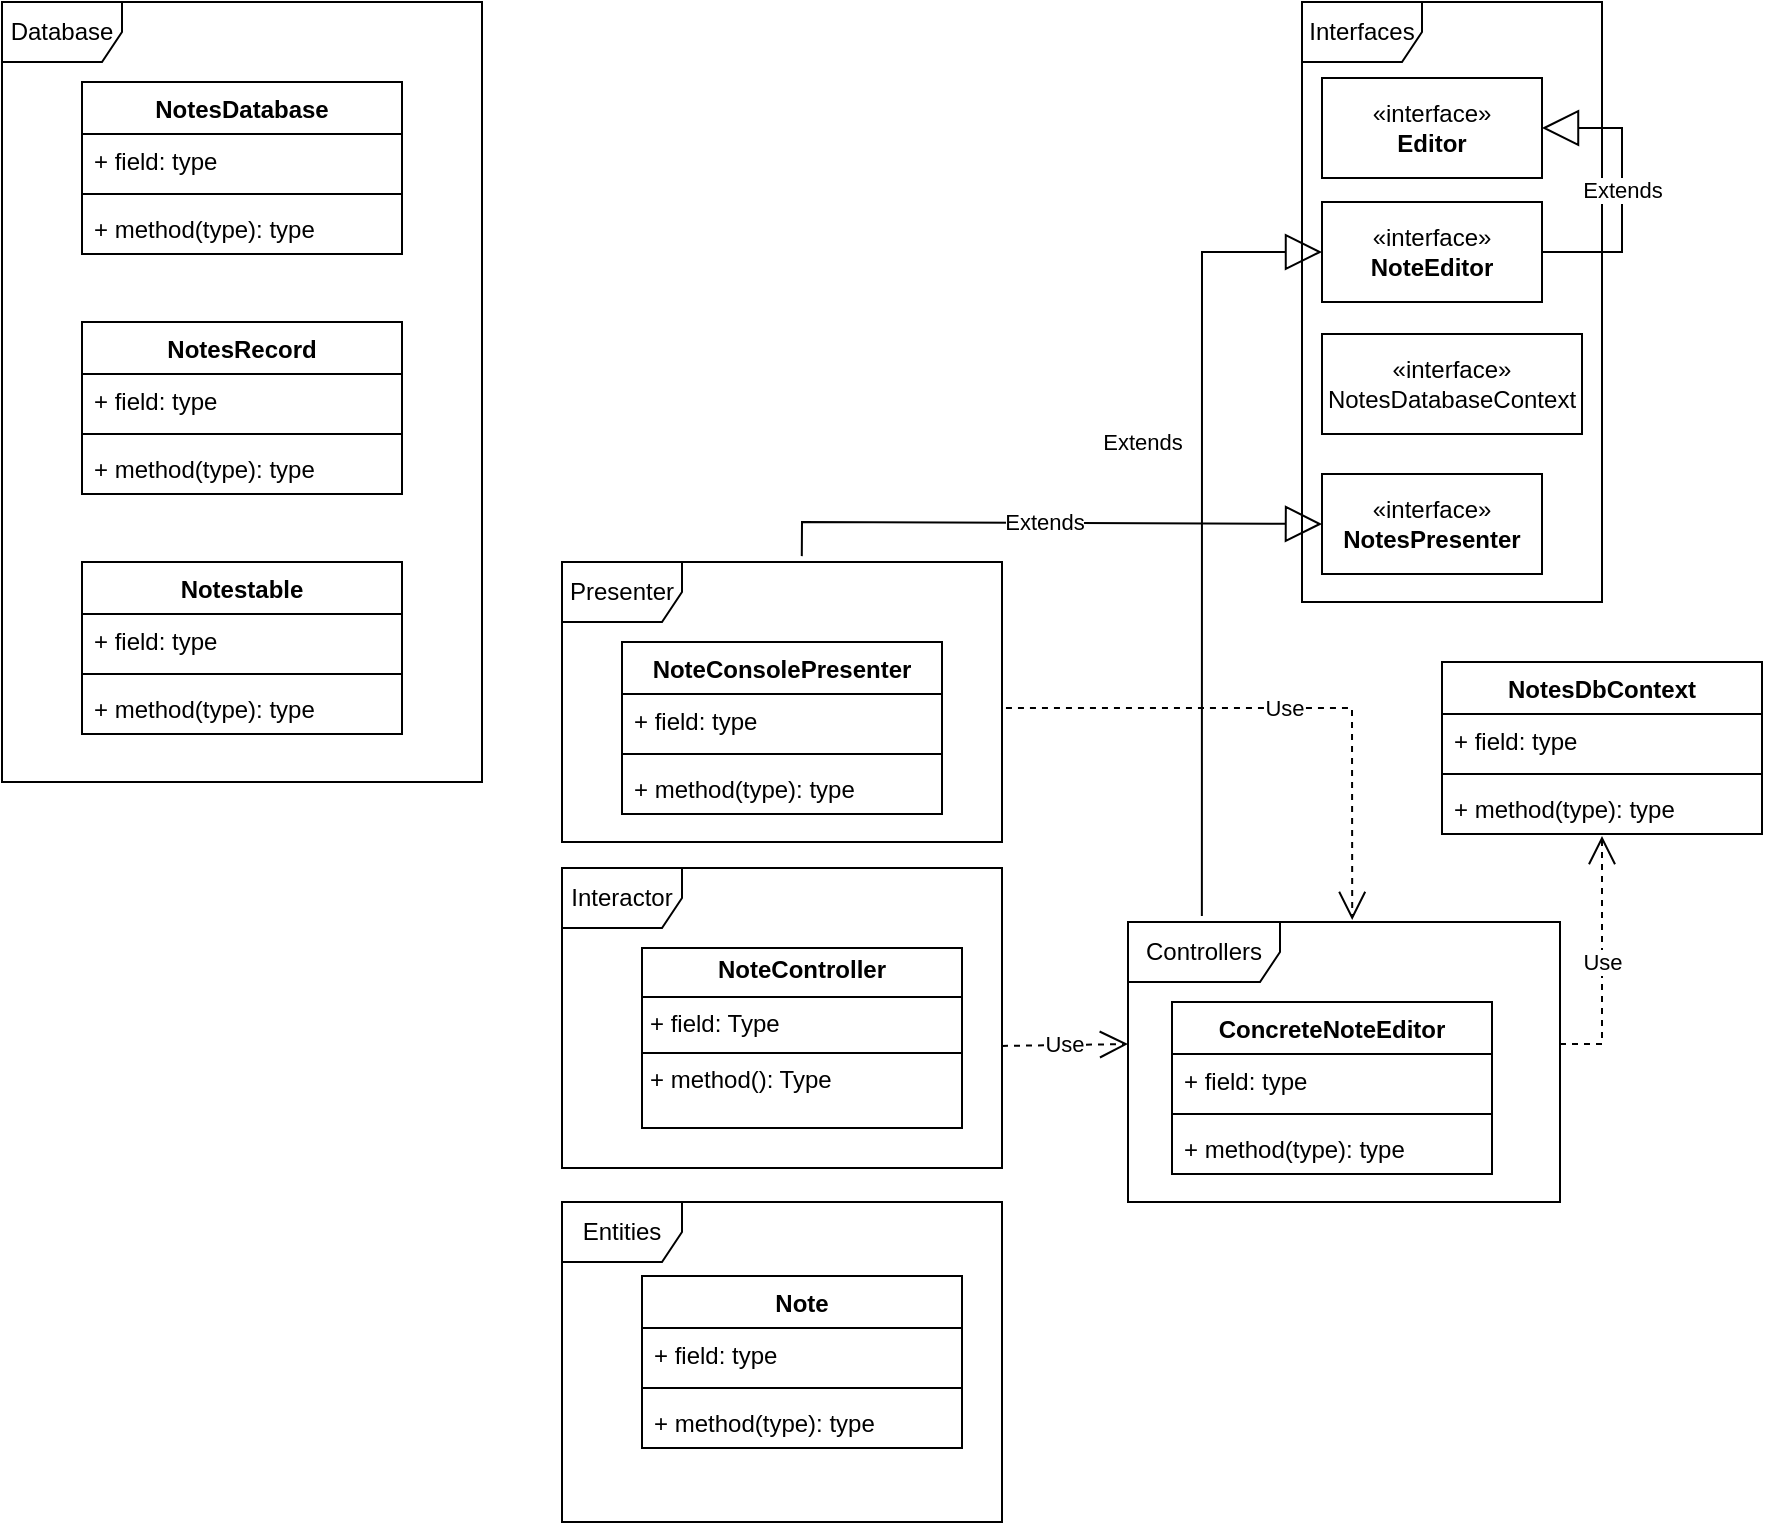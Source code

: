 <mxfile version="24.7.17">
  <diagram name="Страница — 1" id="LOQRzb311JnGofg10nae">
    <mxGraphModel dx="1098" dy="828" grid="1" gridSize="10" guides="1" tooltips="1" connect="1" arrows="1" fold="1" page="1" pageScale="1" pageWidth="827" pageHeight="1169" math="0" shadow="0">
      <root>
        <mxCell id="0" />
        <mxCell id="1" parent="0" />
        <mxCell id="NtbO2HYrtQf--sDhEYxT-1" value="NotesDatabase" style="swimlane;fontStyle=1;align=center;verticalAlign=top;childLayout=stackLayout;horizontal=1;startSize=26;horizontalStack=0;resizeParent=1;resizeParentMax=0;resizeLast=0;collapsible=1;marginBottom=0;whiteSpace=wrap;html=1;" vertex="1" parent="1">
          <mxGeometry x="40" y="40" width="160" height="86" as="geometry" />
        </mxCell>
        <mxCell id="NtbO2HYrtQf--sDhEYxT-2" value="+ field: type" style="text;strokeColor=none;fillColor=none;align=left;verticalAlign=top;spacingLeft=4;spacingRight=4;overflow=hidden;rotatable=0;points=[[0,0.5],[1,0.5]];portConstraint=eastwest;whiteSpace=wrap;html=1;" vertex="1" parent="NtbO2HYrtQf--sDhEYxT-1">
          <mxGeometry y="26" width="160" height="26" as="geometry" />
        </mxCell>
        <mxCell id="NtbO2HYrtQf--sDhEYxT-3" value="" style="line;strokeWidth=1;fillColor=none;align=left;verticalAlign=middle;spacingTop=-1;spacingLeft=3;spacingRight=3;rotatable=0;labelPosition=right;points=[];portConstraint=eastwest;strokeColor=inherit;" vertex="1" parent="NtbO2HYrtQf--sDhEYxT-1">
          <mxGeometry y="52" width="160" height="8" as="geometry" />
        </mxCell>
        <mxCell id="NtbO2HYrtQf--sDhEYxT-4" value="+ method(type): type" style="text;strokeColor=none;fillColor=none;align=left;verticalAlign=top;spacingLeft=4;spacingRight=4;overflow=hidden;rotatable=0;points=[[0,0.5],[1,0.5]];portConstraint=eastwest;whiteSpace=wrap;html=1;" vertex="1" parent="NtbO2HYrtQf--sDhEYxT-1">
          <mxGeometry y="60" width="160" height="26" as="geometry" />
        </mxCell>
        <mxCell id="NtbO2HYrtQf--sDhEYxT-5" value="NotesRecord" style="swimlane;fontStyle=1;align=center;verticalAlign=top;childLayout=stackLayout;horizontal=1;startSize=26;horizontalStack=0;resizeParent=1;resizeParentMax=0;resizeLast=0;collapsible=1;marginBottom=0;whiteSpace=wrap;html=1;" vertex="1" parent="1">
          <mxGeometry x="40" y="160" width="160" height="86" as="geometry" />
        </mxCell>
        <mxCell id="NtbO2HYrtQf--sDhEYxT-6" value="+ field: type" style="text;strokeColor=none;fillColor=none;align=left;verticalAlign=top;spacingLeft=4;spacingRight=4;overflow=hidden;rotatable=0;points=[[0,0.5],[1,0.5]];portConstraint=eastwest;whiteSpace=wrap;html=1;" vertex="1" parent="NtbO2HYrtQf--sDhEYxT-5">
          <mxGeometry y="26" width="160" height="26" as="geometry" />
        </mxCell>
        <mxCell id="NtbO2HYrtQf--sDhEYxT-7" value="" style="line;strokeWidth=1;fillColor=none;align=left;verticalAlign=middle;spacingTop=-1;spacingLeft=3;spacingRight=3;rotatable=0;labelPosition=right;points=[];portConstraint=eastwest;strokeColor=inherit;" vertex="1" parent="NtbO2HYrtQf--sDhEYxT-5">
          <mxGeometry y="52" width="160" height="8" as="geometry" />
        </mxCell>
        <mxCell id="NtbO2HYrtQf--sDhEYxT-8" value="+ method(type): type" style="text;strokeColor=none;fillColor=none;align=left;verticalAlign=top;spacingLeft=4;spacingRight=4;overflow=hidden;rotatable=0;points=[[0,0.5],[1,0.5]];portConstraint=eastwest;whiteSpace=wrap;html=1;" vertex="1" parent="NtbO2HYrtQf--sDhEYxT-5">
          <mxGeometry y="60" width="160" height="26" as="geometry" />
        </mxCell>
        <mxCell id="NtbO2HYrtQf--sDhEYxT-9" value="Notestable" style="swimlane;fontStyle=1;align=center;verticalAlign=top;childLayout=stackLayout;horizontal=1;startSize=26;horizontalStack=0;resizeParent=1;resizeParentMax=0;resizeLast=0;collapsible=1;marginBottom=0;whiteSpace=wrap;html=1;" vertex="1" parent="1">
          <mxGeometry x="40" y="280" width="160" height="86" as="geometry" />
        </mxCell>
        <mxCell id="NtbO2HYrtQf--sDhEYxT-10" value="+ field: type" style="text;strokeColor=none;fillColor=none;align=left;verticalAlign=top;spacingLeft=4;spacingRight=4;overflow=hidden;rotatable=0;points=[[0,0.5],[1,0.5]];portConstraint=eastwest;whiteSpace=wrap;html=1;" vertex="1" parent="NtbO2HYrtQf--sDhEYxT-9">
          <mxGeometry y="26" width="160" height="26" as="geometry" />
        </mxCell>
        <mxCell id="NtbO2HYrtQf--sDhEYxT-11" value="" style="line;strokeWidth=1;fillColor=none;align=left;verticalAlign=middle;spacingTop=-1;spacingLeft=3;spacingRight=3;rotatable=0;labelPosition=right;points=[];portConstraint=eastwest;strokeColor=inherit;" vertex="1" parent="NtbO2HYrtQf--sDhEYxT-9">
          <mxGeometry y="52" width="160" height="8" as="geometry" />
        </mxCell>
        <mxCell id="NtbO2HYrtQf--sDhEYxT-12" value="+ method(type): type" style="text;strokeColor=none;fillColor=none;align=left;verticalAlign=top;spacingLeft=4;spacingRight=4;overflow=hidden;rotatable=0;points=[[0,0.5],[1,0.5]];portConstraint=eastwest;whiteSpace=wrap;html=1;" vertex="1" parent="NtbO2HYrtQf--sDhEYxT-9">
          <mxGeometry y="60" width="160" height="26" as="geometry" />
        </mxCell>
        <mxCell id="NtbO2HYrtQf--sDhEYxT-14" value="Database" style="shape=umlFrame;whiteSpace=wrap;html=1;pointerEvents=0;" vertex="1" parent="1">
          <mxGeometry width="240" height="390" as="geometry" />
        </mxCell>
        <mxCell id="NtbO2HYrtQf--sDhEYxT-15" value="Entities" style="shape=umlFrame;whiteSpace=wrap;html=1;pointerEvents=0;" vertex="1" parent="1">
          <mxGeometry x="280" y="600" width="220" height="160" as="geometry" />
        </mxCell>
        <mxCell id="NtbO2HYrtQf--sDhEYxT-16" value="Note" style="swimlane;fontStyle=1;align=center;verticalAlign=top;childLayout=stackLayout;horizontal=1;startSize=26;horizontalStack=0;resizeParent=1;resizeParentMax=0;resizeLast=0;collapsible=1;marginBottom=0;whiteSpace=wrap;html=1;" vertex="1" parent="1">
          <mxGeometry x="320" y="637" width="160" height="86" as="geometry" />
        </mxCell>
        <mxCell id="NtbO2HYrtQf--sDhEYxT-17" value="+ field: type" style="text;strokeColor=none;fillColor=none;align=left;verticalAlign=top;spacingLeft=4;spacingRight=4;overflow=hidden;rotatable=0;points=[[0,0.5],[1,0.5]];portConstraint=eastwest;whiteSpace=wrap;html=1;" vertex="1" parent="NtbO2HYrtQf--sDhEYxT-16">
          <mxGeometry y="26" width="160" height="26" as="geometry" />
        </mxCell>
        <mxCell id="NtbO2HYrtQf--sDhEYxT-18" value="" style="line;strokeWidth=1;fillColor=none;align=left;verticalAlign=middle;spacingTop=-1;spacingLeft=3;spacingRight=3;rotatable=0;labelPosition=right;points=[];portConstraint=eastwest;strokeColor=inherit;" vertex="1" parent="NtbO2HYrtQf--sDhEYxT-16">
          <mxGeometry y="52" width="160" height="8" as="geometry" />
        </mxCell>
        <mxCell id="NtbO2HYrtQf--sDhEYxT-19" value="+ method(type): type" style="text;strokeColor=none;fillColor=none;align=left;verticalAlign=top;spacingLeft=4;spacingRight=4;overflow=hidden;rotatable=0;points=[[0,0.5],[1,0.5]];portConstraint=eastwest;whiteSpace=wrap;html=1;" vertex="1" parent="NtbO2HYrtQf--sDhEYxT-16">
          <mxGeometry y="60" width="160" height="26" as="geometry" />
        </mxCell>
        <mxCell id="NtbO2HYrtQf--sDhEYxT-20" value="Interfaces" style="shape=umlFrame;whiteSpace=wrap;html=1;pointerEvents=0;" vertex="1" parent="1">
          <mxGeometry x="650" width="150" height="300" as="geometry" />
        </mxCell>
        <mxCell id="NtbO2HYrtQf--sDhEYxT-21" value="«interface»&lt;br&gt;&lt;b&gt;Editor&lt;/b&gt;" style="html=1;whiteSpace=wrap;" vertex="1" parent="1">
          <mxGeometry x="660" y="38" width="110" height="50" as="geometry" />
        </mxCell>
        <mxCell id="NtbO2HYrtQf--sDhEYxT-22" value="«interface»&lt;br&gt;&lt;b&gt;NoteEditor&lt;/b&gt;" style="html=1;whiteSpace=wrap;" vertex="1" parent="1">
          <mxGeometry x="660" y="100" width="110" height="50" as="geometry" />
        </mxCell>
        <mxCell id="NtbO2HYrtQf--sDhEYxT-23" value="«interface»&lt;br&gt;&lt;div&gt;NotesDatabaseContext&lt;/div&gt;" style="html=1;whiteSpace=wrap;" vertex="1" parent="1">
          <mxGeometry x="660" y="166" width="130" height="50" as="geometry" />
        </mxCell>
        <mxCell id="NtbO2HYrtQf--sDhEYxT-24" value="«interface»&lt;br&gt;&lt;b&gt;NotesPresenter&lt;/b&gt;" style="html=1;whiteSpace=wrap;" vertex="1" parent="1">
          <mxGeometry x="660" y="236" width="110" height="50" as="geometry" />
        </mxCell>
        <mxCell id="NtbO2HYrtQf--sDhEYxT-25" value="Controllers" style="shape=umlFrame;whiteSpace=wrap;html=1;pointerEvents=0;width=76;height=30;" vertex="1" parent="1">
          <mxGeometry x="563" y="460" width="216" height="140" as="geometry" />
        </mxCell>
        <mxCell id="NtbO2HYrtQf--sDhEYxT-26" value="&lt;p style=&quot;margin:0px;margin-top:4px;text-align:center;&quot;&gt;&lt;b&gt;NoteController&lt;/b&gt;&lt;/p&gt;&lt;hr size=&quot;1&quot; style=&quot;border-style:solid;&quot;&gt;&lt;p style=&quot;margin:0px;margin-left:4px;&quot;&gt;+ field: Type&lt;/p&gt;&lt;hr size=&quot;1&quot; style=&quot;border-style:solid;&quot;&gt;&lt;p style=&quot;margin:0px;margin-left:4px;&quot;&gt;+ method(): Type&lt;/p&gt;" style="verticalAlign=top;align=left;overflow=fill;html=1;whiteSpace=wrap;" vertex="1" parent="1">
          <mxGeometry x="320" y="473" width="160" height="90" as="geometry" />
        </mxCell>
        <mxCell id="NtbO2HYrtQf--sDhEYxT-27" value="Presenter" style="shape=umlFrame;whiteSpace=wrap;html=1;pointerEvents=0;" vertex="1" parent="1">
          <mxGeometry x="280" y="280" width="220" height="140" as="geometry" />
        </mxCell>
        <mxCell id="NtbO2HYrtQf--sDhEYxT-29" value="NoteConsolePresenter" style="swimlane;fontStyle=1;align=center;verticalAlign=top;childLayout=stackLayout;horizontal=1;startSize=26;horizontalStack=0;resizeParent=1;resizeParentMax=0;resizeLast=0;collapsible=1;marginBottom=0;whiteSpace=wrap;html=1;" vertex="1" parent="1">
          <mxGeometry x="310" y="320" width="160" height="86" as="geometry" />
        </mxCell>
        <mxCell id="NtbO2HYrtQf--sDhEYxT-30" value="+ field: type" style="text;strokeColor=none;fillColor=none;align=left;verticalAlign=top;spacingLeft=4;spacingRight=4;overflow=hidden;rotatable=0;points=[[0,0.5],[1,0.5]];portConstraint=eastwest;whiteSpace=wrap;html=1;" vertex="1" parent="NtbO2HYrtQf--sDhEYxT-29">
          <mxGeometry y="26" width="160" height="26" as="geometry" />
        </mxCell>
        <mxCell id="NtbO2HYrtQf--sDhEYxT-31" value="" style="line;strokeWidth=1;fillColor=none;align=left;verticalAlign=middle;spacingTop=-1;spacingLeft=3;spacingRight=3;rotatable=0;labelPosition=right;points=[];portConstraint=eastwest;strokeColor=inherit;" vertex="1" parent="NtbO2HYrtQf--sDhEYxT-29">
          <mxGeometry y="52" width="160" height="8" as="geometry" />
        </mxCell>
        <mxCell id="NtbO2HYrtQf--sDhEYxT-32" value="+ method(type): type" style="text;strokeColor=none;fillColor=none;align=left;verticalAlign=top;spacingLeft=4;spacingRight=4;overflow=hidden;rotatable=0;points=[[0,0.5],[1,0.5]];portConstraint=eastwest;whiteSpace=wrap;html=1;" vertex="1" parent="NtbO2HYrtQf--sDhEYxT-29">
          <mxGeometry y="60" width="160" height="26" as="geometry" />
        </mxCell>
        <mxCell id="NtbO2HYrtQf--sDhEYxT-33" value="ConcreteNoteEditor" style="swimlane;fontStyle=1;align=center;verticalAlign=top;childLayout=stackLayout;horizontal=1;startSize=26;horizontalStack=0;resizeParent=1;resizeParentMax=0;resizeLast=0;collapsible=1;marginBottom=0;whiteSpace=wrap;html=1;" vertex="1" parent="1">
          <mxGeometry x="585" y="500" width="160" height="86" as="geometry" />
        </mxCell>
        <mxCell id="NtbO2HYrtQf--sDhEYxT-34" value="+ field: type" style="text;strokeColor=none;fillColor=none;align=left;verticalAlign=top;spacingLeft=4;spacingRight=4;overflow=hidden;rotatable=0;points=[[0,0.5],[1,0.5]];portConstraint=eastwest;whiteSpace=wrap;html=1;" vertex="1" parent="NtbO2HYrtQf--sDhEYxT-33">
          <mxGeometry y="26" width="160" height="26" as="geometry" />
        </mxCell>
        <mxCell id="NtbO2HYrtQf--sDhEYxT-35" value="" style="line;strokeWidth=1;fillColor=none;align=left;verticalAlign=middle;spacingTop=-1;spacingLeft=3;spacingRight=3;rotatable=0;labelPosition=right;points=[];portConstraint=eastwest;strokeColor=inherit;" vertex="1" parent="NtbO2HYrtQf--sDhEYxT-33">
          <mxGeometry y="52" width="160" height="8" as="geometry" />
        </mxCell>
        <mxCell id="NtbO2HYrtQf--sDhEYxT-36" value="+ method(type): type" style="text;strokeColor=none;fillColor=none;align=left;verticalAlign=top;spacingLeft=4;spacingRight=4;overflow=hidden;rotatable=0;points=[[0,0.5],[1,0.5]];portConstraint=eastwest;whiteSpace=wrap;html=1;" vertex="1" parent="NtbO2HYrtQf--sDhEYxT-33">
          <mxGeometry y="60" width="160" height="26" as="geometry" />
        </mxCell>
        <mxCell id="NtbO2HYrtQf--sDhEYxT-37" value="Interactor" style="shape=umlFrame;whiteSpace=wrap;html=1;pointerEvents=0;" vertex="1" parent="1">
          <mxGeometry x="280" y="433" width="220" height="150" as="geometry" />
        </mxCell>
        <mxCell id="NtbO2HYrtQf--sDhEYxT-42" value="Extends" style="endArrow=block;endSize=16;endFill=0;html=1;rounded=0;entryX=0;entryY=0.5;entryDx=0;entryDy=0;exitX=0.545;exitY=-0.021;exitDx=0;exitDy=0;exitPerimeter=0;" edge="1" parent="1" source="NtbO2HYrtQf--sDhEYxT-27" target="NtbO2HYrtQf--sDhEYxT-24">
          <mxGeometry width="160" relative="1" as="geometry">
            <mxPoint x="620" y="340" as="sourcePoint" />
            <mxPoint x="780" y="340" as="targetPoint" />
            <Array as="points">
              <mxPoint x="400" y="260" />
            </Array>
          </mxGeometry>
        </mxCell>
        <mxCell id="NtbO2HYrtQf--sDhEYxT-43" value="Extends" style="endArrow=block;endSize=16;endFill=0;html=1;rounded=0;exitX=0.171;exitY=-0.021;exitDx=0;exitDy=0;exitPerimeter=0;entryX=0;entryY=0.5;entryDx=0;entryDy=0;" edge="1" parent="1" source="NtbO2HYrtQf--sDhEYxT-25" target="NtbO2HYrtQf--sDhEYxT-22">
          <mxGeometry x="0.209" y="30" width="160" relative="1" as="geometry">
            <mxPoint x="620" y="340" as="sourcePoint" />
            <mxPoint x="780" y="340" as="targetPoint" />
            <Array as="points">
              <mxPoint x="600" y="125" />
            </Array>
            <mxPoint as="offset" />
          </mxGeometry>
        </mxCell>
        <mxCell id="NtbO2HYrtQf--sDhEYxT-44" value="Extends" style="endArrow=block;endSize=16;endFill=0;html=1;rounded=0;exitX=1;exitY=0.5;exitDx=0;exitDy=0;entryX=1;entryY=0.5;entryDx=0;entryDy=0;" edge="1" parent="1" source="NtbO2HYrtQf--sDhEYxT-22" target="NtbO2HYrtQf--sDhEYxT-21">
          <mxGeometry width="160" relative="1" as="geometry">
            <mxPoint x="620" y="340" as="sourcePoint" />
            <mxPoint x="780" y="340" as="targetPoint" />
            <Array as="points">
              <mxPoint x="810" y="125" />
              <mxPoint x="810" y="63" />
            </Array>
          </mxGeometry>
        </mxCell>
        <mxCell id="NtbO2HYrtQf--sDhEYxT-45" value="NotesDbContext" style="swimlane;fontStyle=1;align=center;verticalAlign=top;childLayout=stackLayout;horizontal=1;startSize=26;horizontalStack=0;resizeParent=1;resizeParentMax=0;resizeLast=0;collapsible=1;marginBottom=0;whiteSpace=wrap;html=1;" vertex="1" parent="1">
          <mxGeometry x="720" y="330" width="160" height="86" as="geometry" />
        </mxCell>
        <mxCell id="NtbO2HYrtQf--sDhEYxT-46" value="+ field: type" style="text;strokeColor=none;fillColor=none;align=left;verticalAlign=top;spacingLeft=4;spacingRight=4;overflow=hidden;rotatable=0;points=[[0,0.5],[1,0.5]];portConstraint=eastwest;whiteSpace=wrap;html=1;" vertex="1" parent="NtbO2HYrtQf--sDhEYxT-45">
          <mxGeometry y="26" width="160" height="26" as="geometry" />
        </mxCell>
        <mxCell id="NtbO2HYrtQf--sDhEYxT-47" value="" style="line;strokeWidth=1;fillColor=none;align=left;verticalAlign=middle;spacingTop=-1;spacingLeft=3;spacingRight=3;rotatable=0;labelPosition=right;points=[];portConstraint=eastwest;strokeColor=inherit;" vertex="1" parent="NtbO2HYrtQf--sDhEYxT-45">
          <mxGeometry y="52" width="160" height="8" as="geometry" />
        </mxCell>
        <mxCell id="NtbO2HYrtQf--sDhEYxT-48" value="+ method(type): type" style="text;strokeColor=none;fillColor=none;align=left;verticalAlign=top;spacingLeft=4;spacingRight=4;overflow=hidden;rotatable=0;points=[[0,0.5],[1,0.5]];portConstraint=eastwest;whiteSpace=wrap;html=1;" vertex="1" parent="NtbO2HYrtQf--sDhEYxT-45">
          <mxGeometry y="60" width="160" height="26" as="geometry" />
        </mxCell>
        <mxCell id="NtbO2HYrtQf--sDhEYxT-49" value="Use" style="endArrow=open;endSize=12;dashed=1;html=1;rounded=0;entryX=0;entryY=0.436;entryDx=0;entryDy=0;entryPerimeter=0;exitX=1;exitY=0.593;exitDx=0;exitDy=0;exitPerimeter=0;" edge="1" parent="1" source="NtbO2HYrtQf--sDhEYxT-37" target="NtbO2HYrtQf--sDhEYxT-25">
          <mxGeometry width="160" relative="1" as="geometry">
            <mxPoint x="420" y="390" as="sourcePoint" />
            <mxPoint x="580" y="390" as="targetPoint" />
          </mxGeometry>
        </mxCell>
        <mxCell id="NtbO2HYrtQf--sDhEYxT-50" value="Use" style="endArrow=open;endSize=12;dashed=1;html=1;rounded=0;entryX=0.5;entryY=1.038;entryDx=0;entryDy=0;entryPerimeter=0;exitX=1;exitY=0.436;exitDx=0;exitDy=0;exitPerimeter=0;" edge="1" parent="1" source="NtbO2HYrtQf--sDhEYxT-25" target="NtbO2HYrtQf--sDhEYxT-48">
          <mxGeometry width="160" relative="1" as="geometry">
            <mxPoint x="420" y="390" as="sourcePoint" />
            <mxPoint x="580" y="390" as="targetPoint" />
            <Array as="points">
              <mxPoint x="800" y="521" />
            </Array>
          </mxGeometry>
        </mxCell>
        <mxCell id="NtbO2HYrtQf--sDhEYxT-51" value="Use" style="endArrow=open;endSize=12;dashed=1;html=1;rounded=0;exitX=1.009;exitY=0.521;exitDx=0;exitDy=0;exitPerimeter=0;entryX=0.519;entryY=-0.007;entryDx=0;entryDy=0;entryPerimeter=0;" edge="1" parent="1" source="NtbO2HYrtQf--sDhEYxT-27" target="NtbO2HYrtQf--sDhEYxT-25">
          <mxGeometry width="160" relative="1" as="geometry">
            <mxPoint x="420" y="390" as="sourcePoint" />
            <mxPoint x="580" y="390" as="targetPoint" />
            <Array as="points">
              <mxPoint x="675" y="353" />
            </Array>
          </mxGeometry>
        </mxCell>
      </root>
    </mxGraphModel>
  </diagram>
</mxfile>
